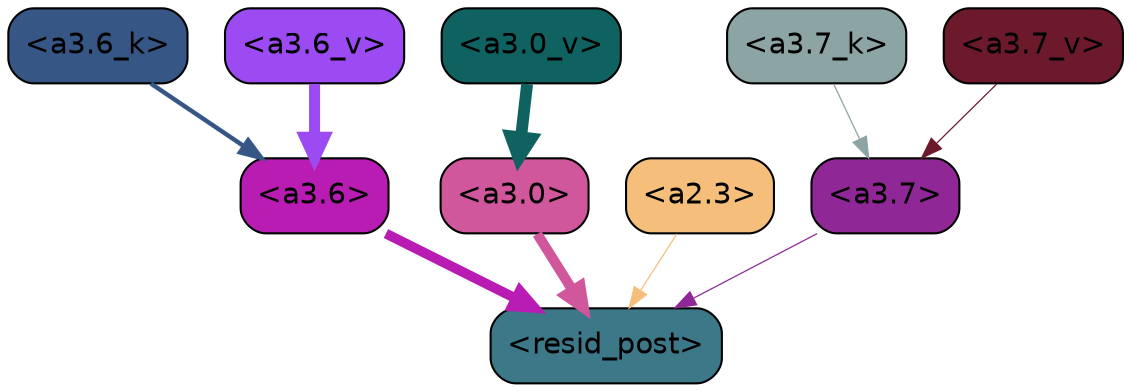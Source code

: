 strict digraph "" {
	graph [bgcolor=transparent,
		layout=dot,
		overlap=false,
		splines=true
	];
	"<a3.7>"	[color=black,
		fillcolor="#902796",
		fontname=Helvetica,
		shape=box,
		style="filled, rounded"];
	"<resid_post>"	[color=black,
		fillcolor="#3d7888",
		fontname=Helvetica,
		shape=box,
		style="filled, rounded"];
	"<a3.7>" -> "<resid_post>"	[color="#902796",
		penwidth=0.6];
	"<a3.6>"	[color=black,
		fillcolor="#b91cb3",
		fontname=Helvetica,
		shape=box,
		style="filled, rounded"];
	"<a3.6>" -> "<resid_post>"	[color="#b91cb3",
		penwidth=4.7534414529800415];
	"<a3.0>"	[color=black,
		fillcolor="#d1579d",
		fontname=Helvetica,
		shape=box,
		style="filled, rounded"];
	"<a3.0>" -> "<resid_post>"	[color="#d1579d",
		penwidth=4.898576855659485];
	"<a2.3>"	[color=black,
		fillcolor="#f5bf7b",
		fontname=Helvetica,
		shape=box,
		style="filled, rounded"];
	"<a2.3>" -> "<resid_post>"	[color="#f5bf7b",
		penwidth=0.6];
	"<a3.7_k>"	[color=black,
		fillcolor="#8da4a5",
		fontname=Helvetica,
		shape=box,
		style="filled, rounded"];
	"<a3.7_k>" -> "<a3.7>"	[color="#8da4a5",
		penwidth=0.6];
	"<a3.6_k>"	[color=black,
		fillcolor="#365785",
		fontname=Helvetica,
		shape=box,
		style="filled, rounded"];
	"<a3.6_k>" -> "<a3.6>"	[color="#365785",
		penwidth=2.13908451795578];
	"<a3.7_v>"	[color=black,
		fillcolor="#6d192c",
		fontname=Helvetica,
		shape=box,
		style="filled, rounded"];
	"<a3.7_v>" -> "<a3.7>"	[color="#6d192c",
		penwidth=0.6];
	"<a3.6_v>"	[color=black,
		fillcolor="#9c4bf3",
		fontname=Helvetica,
		shape=box,
		style="filled, rounded"];
	"<a3.6_v>" -> "<a3.6>"	[color="#9c4bf3",
		penwidth=5.297133803367615];
	"<a3.0_v>"	[color=black,
		fillcolor="#106260",
		fontname=Helvetica,
		shape=box,
		style="filled, rounded"];
	"<a3.0_v>" -> "<a3.0>"	[color="#106260",
		penwidth=5.680712580680847];
}
